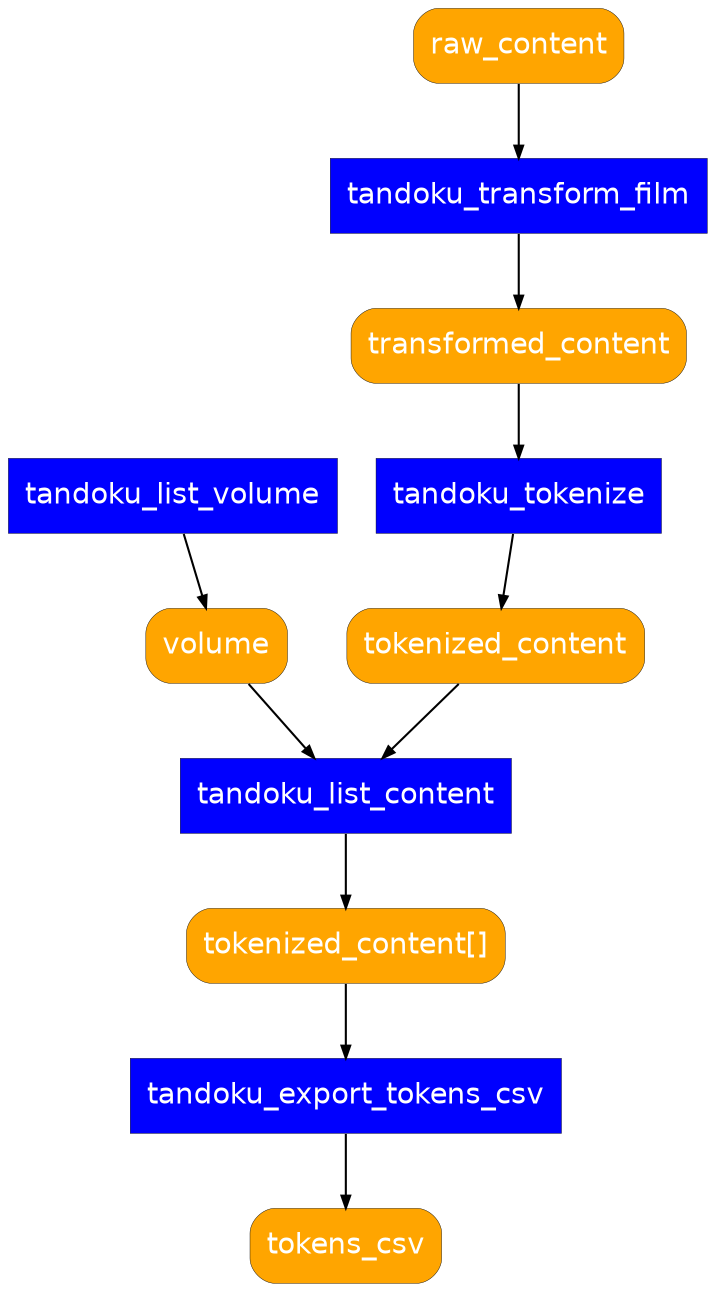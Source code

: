 digraph {
    graph [fontname="Helvetica"];
    node [fontname="Helvetica" penwidth=0.2];
    edge [fontname="Helvetica" arrowsize="0.6"];

    # processes
    node [shape=rect style="filled" fillcolor=blue fontcolor=white];
    tandoku_transform_film
    tandoku_tokenize
    tandoku_list_volume
    tandoku_list_content
    tandoku_export_tokens_csv

    # artifacts
    node [shape=rect style="filled,rounded" fillcolor=orange];
    raw_content
    transformed_content
    tokenized_content
    tokens_csv
    volume

    raw_content -> tandoku_transform_film
    tandoku_transform_film -> transformed_content
    transformed_content -> tandoku_tokenize
    tandoku_tokenize -> tokenized_content

    tandoku_list_volume -> volume

    tokenized_content -> tandoku_list_content
    volume -> tandoku_list_content
    tandoku_list_content -> "tokenized_content[]"

    "tokenized_content[]" -> tandoku_export_tokens_csv
    tandoku_export_tokens_csv -> tokens_csv
}